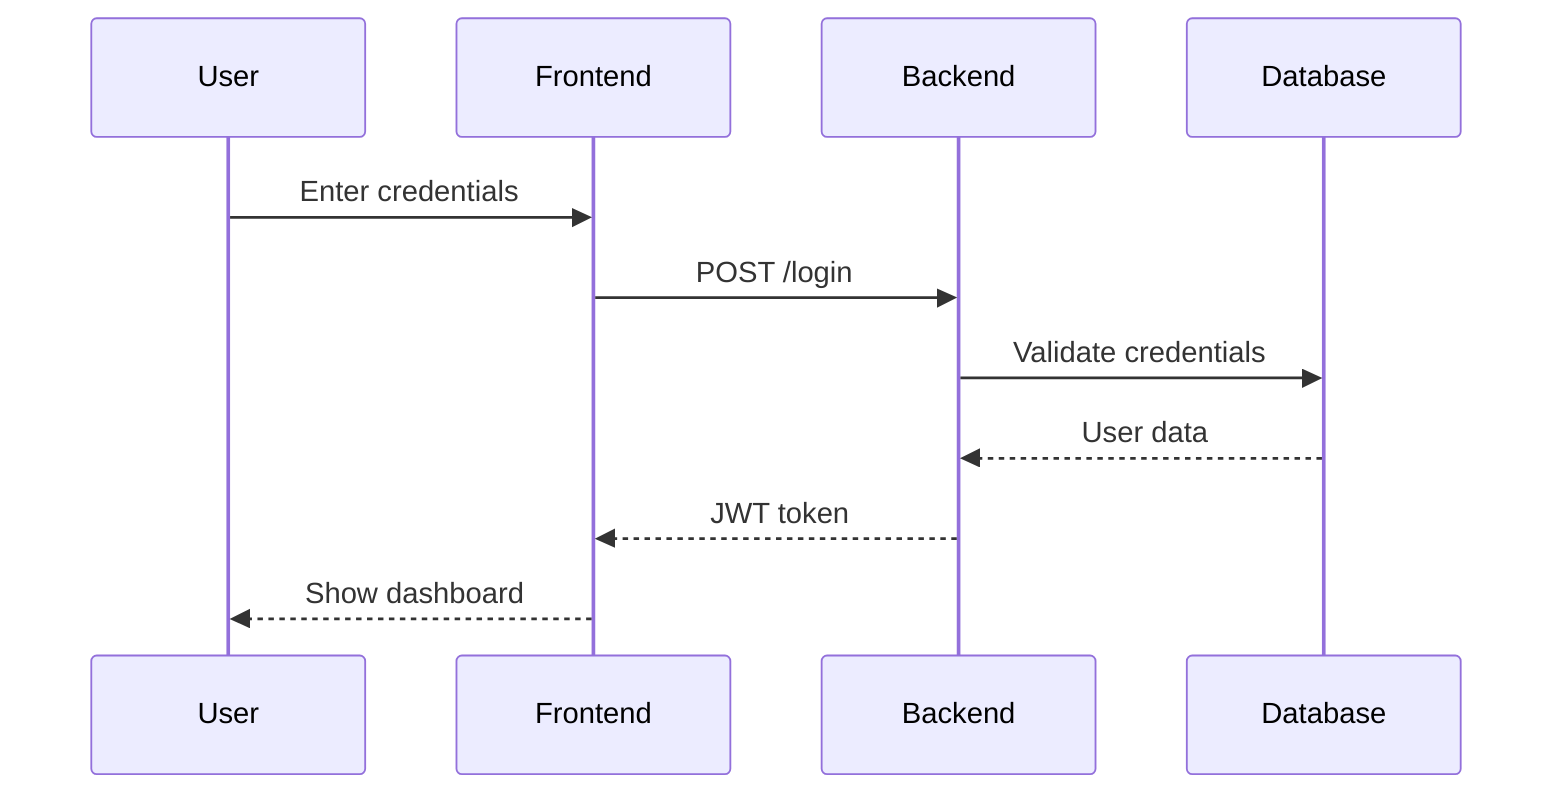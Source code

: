sequenceDiagram
    participant User
    participant Frontend
    participant Backend
    participant Database

    User->>Frontend: Enter credentials
    Frontend->>Backend: POST /login
    Backend->>Database: Validate credentials
    Database-->>Backend: User data
    Backend-->>Frontend: JWT token
    Frontend-->>User: Show dashboard